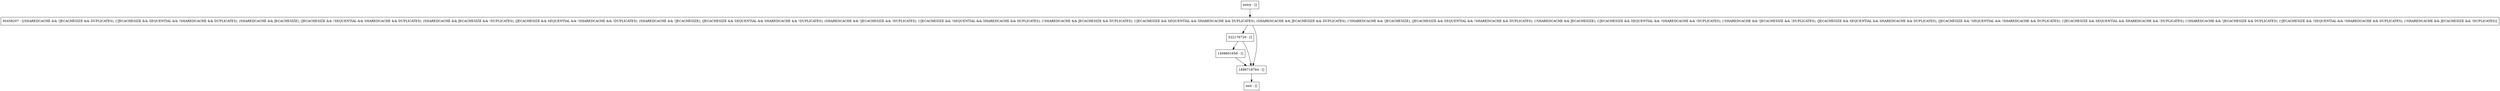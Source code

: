 digraph doCriticalEviction {
node [shape=record];
95458207 [label="95458207 - [(SHAREDCACHE && !JECACHESIZE && DUPLICATES), (!JECACHESIZE && SEQUENTIAL && !SHAREDCACHE && DUPLICATES), (SHAREDCACHE && JECACHESIZE), (JECACHESIZE && !SEQUENTIAL && SHAREDCACHE && DUPLICATES), (SHAREDCACHE && JECACHESIZE && !DUPLICATES), (JECACHESIZE && SEQUENTIAL && !SHAREDCACHE && !DUPLICATES), (SHAREDCACHE && !JECACHESIZE), (JECACHESIZE && SEQUENTIAL && SHAREDCACHE && !DUPLICATES), (SHAREDCACHE && !JECACHESIZE && !DUPLICATES), (!JECACHESIZE && !SEQUENTIAL && SHAREDCACHE && DUPLICATES), (!SHAREDCACHE && JECACHESIZE && DUPLICATES), (!JECACHESIZE && SEQUENTIAL && SHAREDCACHE && DUPLICATES), (SHAREDCACHE && JECACHESIZE && DUPLICATES), (!SHAREDCACHE && !JECACHESIZE), (JECACHESIZE && SEQUENTIAL && !SHAREDCACHE && DUPLICATES), (!SHAREDCACHE && JECACHESIZE), (!JECACHESIZE && SEQUENTIAL && !SHAREDCACHE && !DUPLICATES), (!SHAREDCACHE && !JECACHESIZE && !DUPLICATES), (JECACHESIZE && SEQUENTIAL && SHAREDCACHE && DUPLICATES), (JECACHESIZE && !SEQUENTIAL && !SHAREDCACHE && DUPLICATES), (!JECACHESIZE && SEQUENTIAL && SHAREDCACHE && !DUPLICATES), (!SHAREDCACHE && !JECACHESIZE && DUPLICATES), (!JECACHESIZE && !SEQUENTIAL && !SHAREDCACHE && DUPLICATES), (!SHAREDCACHE && JECACHESIZE && !DUPLICATES)]"];
entry [label="entry - []"];
exit [label="exit - []"];
522176720 [label="522176720 - []"];
1408601658 [label="1408601658 - []"];
1886718764 [label="1886718764 - []"];
entry;
exit;
95458207 -> 522176720;
95458207 -> 1886718764;
entry -> 95458207;
522176720 -> 1408601658;
522176720 -> 1886718764;
1408601658 -> 1886718764;
1886718764 -> exit;
}
